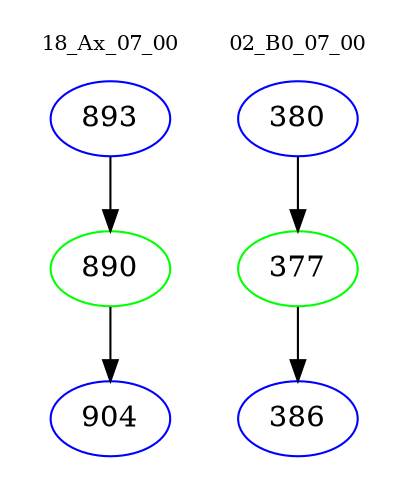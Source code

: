 digraph{
subgraph cluster_0 {
color = white
label = "18_Ax_07_00";
fontsize=10;
T0_893 [label="893", color="blue"]
T0_893 -> T0_890 [color="black"]
T0_890 [label="890", color="green"]
T0_890 -> T0_904 [color="black"]
T0_904 [label="904", color="blue"]
}
subgraph cluster_1 {
color = white
label = "02_B0_07_00";
fontsize=10;
T1_380 [label="380", color="blue"]
T1_380 -> T1_377 [color="black"]
T1_377 [label="377", color="green"]
T1_377 -> T1_386 [color="black"]
T1_386 [label="386", color="blue"]
}
}
